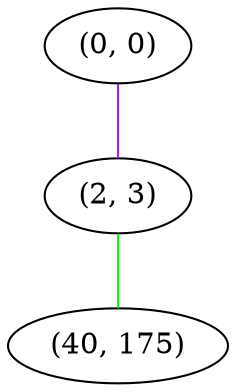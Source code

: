 graph "" {
"(0, 0)";
"(2, 3)";
"(40, 175)";
"(0, 0)" -- "(2, 3)"  [color=purple, key=0, weight=4];
"(2, 3)" -- "(40, 175)"  [color=green, key=0, weight=2];
}
